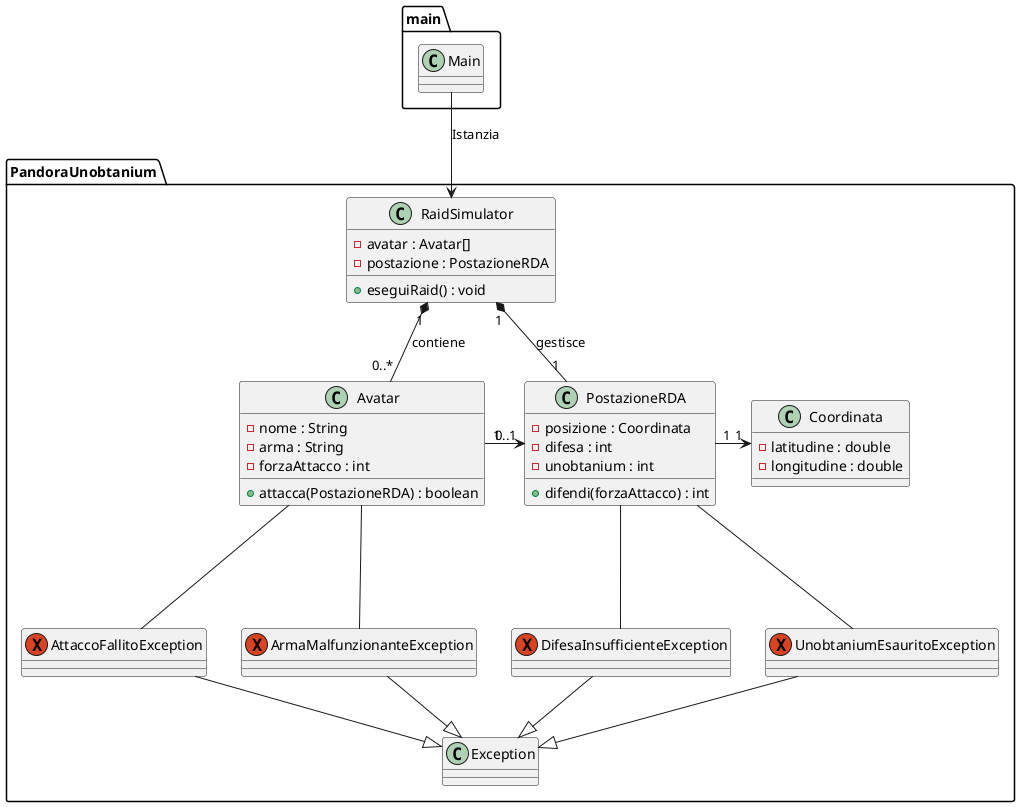 @startuml
    package PandoraUnobtanium {
        class Coordinata {
            - latitudine : double
            - longitudine : double
        }

        class Avatar {
            - nome : String
            - arma : String
            - forzaAttacco : int
            + attacca(PostazioneRDA) : boolean
        }

        class PostazioneRDA {
            - posizione : Coordinata
            - difesa : int
            - unobtanium : int
            + difendi(forzaAttacco) : int
        }

        class RaidSimulator {
            - avatar : Avatar[]
            - postazione : PostazioneRDA
            + eseguiRaid() : void
        }

        exception AttaccoFallitoException
        exception ArmaMalfunzionanteException
        exception DifesaInsufficienteException
        exception UnobtaniumEsauritoException

        class Exception
    }

    package main {
        class Main {}
    }

    Avatar "1" -> "0..1" PostazioneRDA
    PostazioneRDA "1" -> "1" Coordinata
    RaidSimulator "1" *-- "0..*" Avatar : contiene
    RaidSimulator "1" *-- "1" PostazioneRDA : gestisce
    DifesaInsufficienteException --|> Exception
    UnobtaniumEsauritoException --|> Exception
    AttaccoFallitoException --|> Exception
    ArmaMalfunzionanteException --|> Exception
    PostazioneRDA --- DifesaInsufficienteException
    PostazioneRDA --- UnobtaniumEsauritoException
    Avatar --- AttaccoFallitoException
    Avatar --- ArmaMalfunzionanteException

    Main --> RaidSimulator : "Istanzia"
@enduml